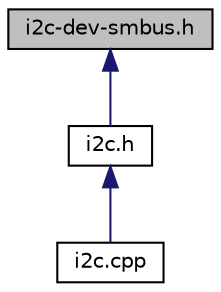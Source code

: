 digraph "i2c-dev-smbus.h"
{
 // INTERACTIVE_SVG=YES
  edge [fontname="Helvetica",fontsize="10",labelfontname="Helvetica",labelfontsize="10"];
  node [fontname="Helvetica",fontsize="10",shape=record];
  Node1 [label="i2c-dev-smbus.h",height=0.2,width=0.4,color="black", fillcolor="grey75", style="filled", fontcolor="black"];
  Node1 -> Node2 [dir="back",color="midnightblue",fontsize="10",style="solid",fontname="Helvetica"];
  Node2 [label="i2c.h",height=0.2,width=0.4,color="black", fillcolor="white", style="filled",URL="$i2c_8h.html"];
  Node2 -> Node3 [dir="back",color="midnightblue",fontsize="10",style="solid",fontname="Helvetica"];
  Node3 [label="i2c.cpp",height=0.2,width=0.4,color="black", fillcolor="white", style="filled",URL="$i2c_8cpp.html"];
}
